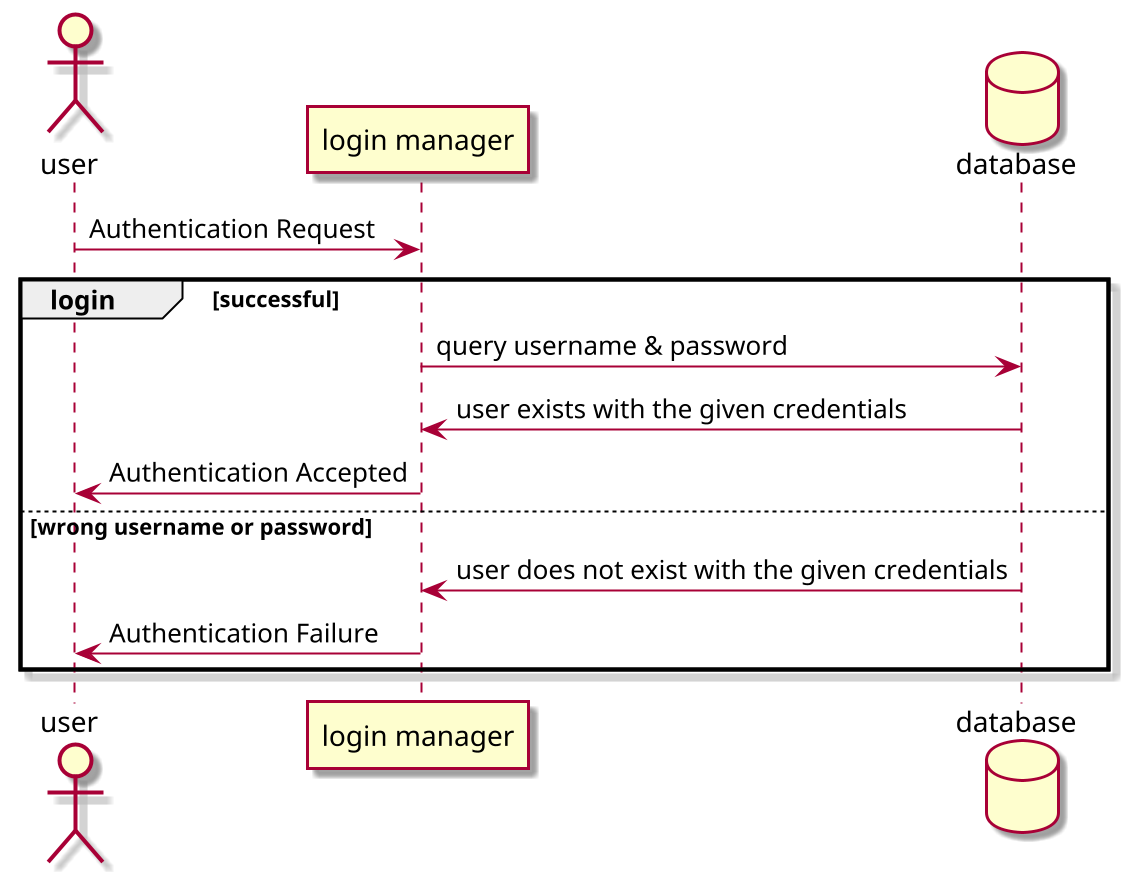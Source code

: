 @startuml
scale 2
skin rose

Actor user as user
participant "login manager" as lm
database    database    as db

user -> lm: Authentication Request


group login [successful]

    lm -> db: query username & password
    db -> lm: user exists with the given credentials

    lm -> user: Authentication Accepted

else wrong username or password
    db -> lm: user does not exist with the given credentials

    lm -> user: Authentication Failure

end
@enduml
